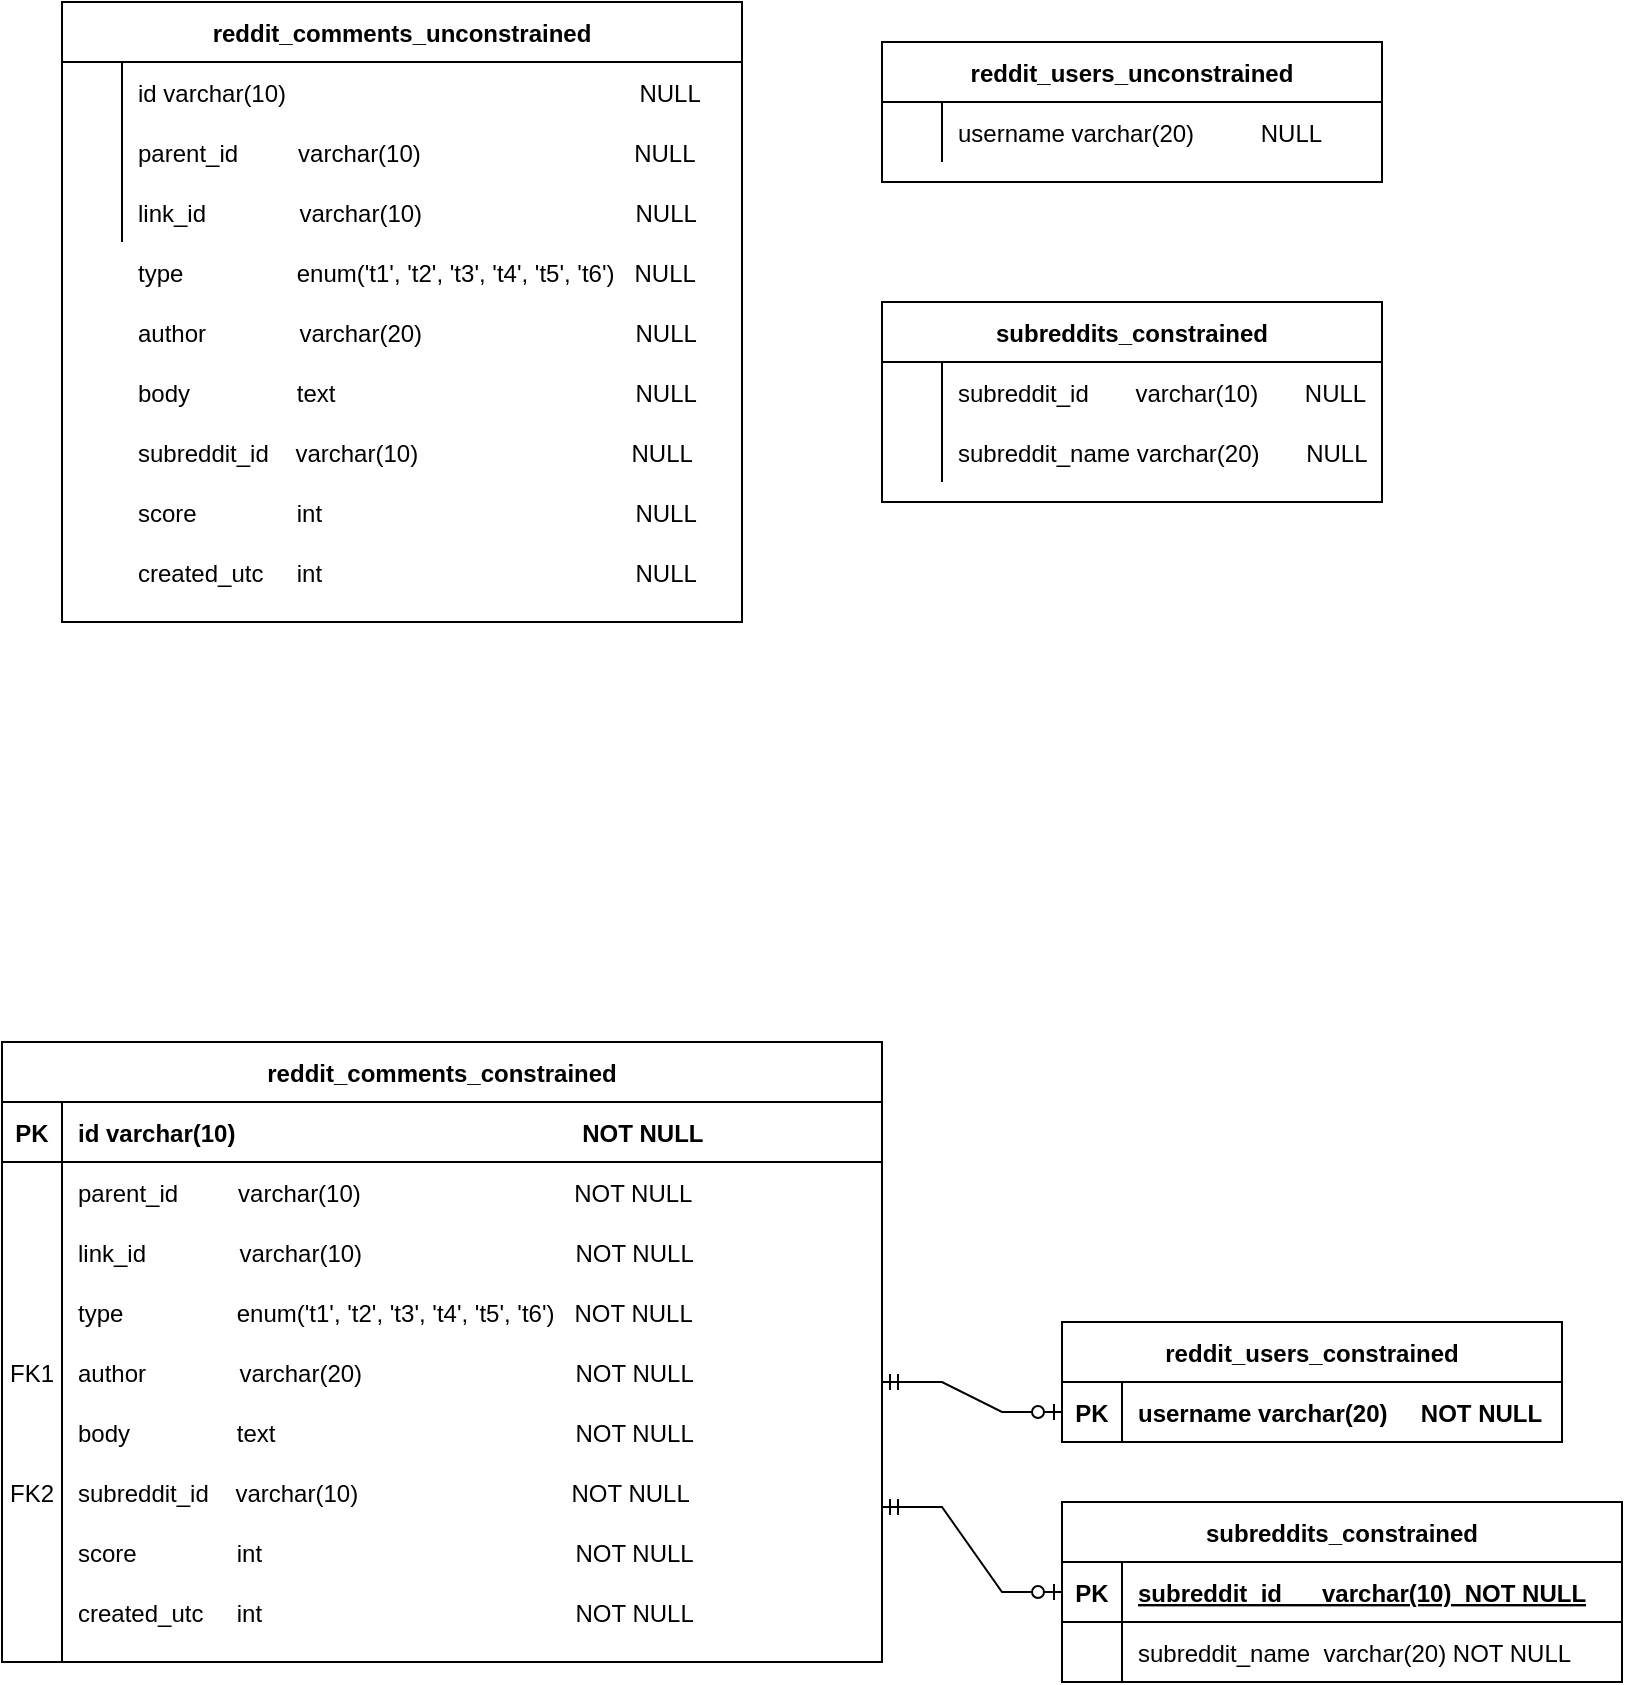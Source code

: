 <mxfile version="16.5.1" type="device"><diagram id="R2lEEEUBdFMjLlhIrx00" name="Page-1"><mxGraphModel dx="813" dy="517" grid="1" gridSize="10" guides="1" tooltips="1" connect="1" arrows="1" fold="1" page="1" pageScale="1" pageWidth="827" pageHeight="1169" math="0" shadow="0" extFonts="Permanent Marker^https://fonts.googleapis.com/css?family=Permanent+Marker"><root><mxCell id="0"/><mxCell id="1" parent="0"/><mxCell id="C-vyLk0tnHw3VtMMgP7b-2" value="reddit_users_unconstrained" style="shape=table;startSize=30;container=1;collapsible=1;childLayout=tableLayout;fixedRows=1;rowLines=0;fontStyle=1;align=center;resizeLast=1;" parent="1" vertex="1"><mxGeometry x="450" y="180" width="250" height="70" as="geometry"><mxRectangle x="450" y="120" width="70" height="30" as="alternateBounds"/></mxGeometry></mxCell><mxCell id="C-vyLk0tnHw3VtMMgP7b-6" value="" style="shape=partialRectangle;collapsible=0;dropTarget=0;pointerEvents=0;fillColor=none;points=[[0,0.5],[1,0.5]];portConstraint=eastwest;top=0;left=0;right=0;bottom=0;" parent="C-vyLk0tnHw3VtMMgP7b-2" vertex="1"><mxGeometry y="30" width="250" height="30" as="geometry"/></mxCell><mxCell id="C-vyLk0tnHw3VtMMgP7b-7" value="" style="shape=partialRectangle;overflow=hidden;connectable=0;fillColor=none;top=0;left=0;bottom=0;right=0;" parent="C-vyLk0tnHw3VtMMgP7b-6" vertex="1"><mxGeometry width="30" height="30" as="geometry"><mxRectangle width="30" height="30" as="alternateBounds"/></mxGeometry></mxCell><mxCell id="C-vyLk0tnHw3VtMMgP7b-8" value="username varchar(20)          NULL" style="shape=partialRectangle;overflow=hidden;connectable=0;fillColor=none;top=0;left=0;bottom=0;right=0;align=left;spacingLeft=6;" parent="C-vyLk0tnHw3VtMMgP7b-6" vertex="1"><mxGeometry x="30" width="220" height="30" as="geometry"><mxRectangle width="220" height="30" as="alternateBounds"/></mxGeometry></mxCell><mxCell id="C-vyLk0tnHw3VtMMgP7b-13" value="subreddits_constrained" style="shape=table;startSize=30;container=1;collapsible=1;childLayout=tableLayout;fixedRows=1;rowLines=0;fontStyle=1;align=center;resizeLast=1;" parent="1" vertex="1"><mxGeometry x="450" y="310" width="250" height="100" as="geometry"/></mxCell><mxCell id="C-vyLk0tnHw3VtMMgP7b-17" value="" style="shape=partialRectangle;collapsible=0;dropTarget=0;pointerEvents=0;fillColor=none;points=[[0,0.5],[1,0.5]];portConstraint=eastwest;top=0;left=0;right=0;bottom=0;" parent="C-vyLk0tnHw3VtMMgP7b-13" vertex="1"><mxGeometry y="30" width="250" height="30" as="geometry"/></mxCell><mxCell id="C-vyLk0tnHw3VtMMgP7b-18" value="" style="shape=partialRectangle;overflow=hidden;connectable=0;fillColor=none;top=0;left=0;bottom=0;right=0;" parent="C-vyLk0tnHw3VtMMgP7b-17" vertex="1"><mxGeometry width="30" height="30" as="geometry"><mxRectangle width="30" height="30" as="alternateBounds"/></mxGeometry></mxCell><mxCell id="C-vyLk0tnHw3VtMMgP7b-19" value="subreddit_id       varchar(10)       NULL" style="shape=partialRectangle;overflow=hidden;connectable=0;fillColor=none;top=0;left=0;bottom=0;right=0;align=left;spacingLeft=6;" parent="C-vyLk0tnHw3VtMMgP7b-17" vertex="1"><mxGeometry x="30" width="220" height="30" as="geometry"><mxRectangle width="220" height="30" as="alternateBounds"/></mxGeometry></mxCell><mxCell id="C-vyLk0tnHw3VtMMgP7b-20" value="" style="shape=partialRectangle;collapsible=0;dropTarget=0;pointerEvents=0;fillColor=none;points=[[0,0.5],[1,0.5]];portConstraint=eastwest;top=0;left=0;right=0;bottom=0;" parent="C-vyLk0tnHw3VtMMgP7b-13" vertex="1"><mxGeometry y="60" width="250" height="30" as="geometry"/></mxCell><mxCell id="C-vyLk0tnHw3VtMMgP7b-21" value="" style="shape=partialRectangle;overflow=hidden;connectable=0;fillColor=none;top=0;left=0;bottom=0;right=0;" parent="C-vyLk0tnHw3VtMMgP7b-20" vertex="1"><mxGeometry width="30" height="30" as="geometry"><mxRectangle width="30" height="30" as="alternateBounds"/></mxGeometry></mxCell><mxCell id="C-vyLk0tnHw3VtMMgP7b-22" value="subreddit_name varchar(20)       NULL" style="shape=partialRectangle;overflow=hidden;connectable=0;fillColor=none;top=0;left=0;bottom=0;right=0;align=left;spacingLeft=6;" parent="C-vyLk0tnHw3VtMMgP7b-20" vertex="1"><mxGeometry x="30" width="220" height="30" as="geometry"><mxRectangle width="220" height="30" as="alternateBounds"/></mxGeometry></mxCell><mxCell id="MEHuid_V_3ORLcTggppK-29" value="reddit_comments_unconstrained" style="shape=table;startSize=30;container=1;collapsible=1;childLayout=tableLayout;fixedRows=1;rowLines=0;fontStyle=1;align=center;resizeLast=1;" parent="1" vertex="1"><mxGeometry x="40" y="160" width="340" height="310.0" as="geometry"/></mxCell><mxCell id="MEHuid_V_3ORLcTggppK-33" value="" style="shape=tableRow;horizontal=0;startSize=0;swimlaneHead=0;swimlaneBody=0;fillColor=none;collapsible=0;dropTarget=0;points=[[0,0.5],[1,0.5]];portConstraint=eastwest;top=0;left=0;right=0;bottom=0;" parent="MEHuid_V_3ORLcTggppK-29" vertex="1"><mxGeometry y="30" width="340" height="30" as="geometry"/></mxCell><mxCell id="MEHuid_V_3ORLcTggppK-34" value="" style="shape=partialRectangle;connectable=0;fillColor=none;top=0;left=0;bottom=0;right=0;editable=1;overflow=hidden;" parent="MEHuid_V_3ORLcTggppK-33" vertex="1"><mxGeometry width="30" height="30" as="geometry"><mxRectangle width="30" height="30" as="alternateBounds"/></mxGeometry></mxCell><mxCell id="MEHuid_V_3ORLcTggppK-35" value="id varchar(10)                                                     NULL" style="shape=partialRectangle;connectable=0;fillColor=none;top=0;left=0;bottom=0;right=0;align=left;spacingLeft=6;overflow=hidden;" parent="MEHuid_V_3ORLcTggppK-33" vertex="1"><mxGeometry x="30" width="310" height="30" as="geometry"><mxRectangle width="310" height="30" as="alternateBounds"/></mxGeometry></mxCell><mxCell id="MEHuid_V_3ORLcTggppK-36" value="" style="shape=tableRow;horizontal=0;startSize=0;swimlaneHead=0;swimlaneBody=0;fillColor=none;collapsible=0;dropTarget=0;points=[[0,0.5],[1,0.5]];portConstraint=eastwest;top=0;left=0;right=0;bottom=0;" parent="MEHuid_V_3ORLcTggppK-29" vertex="1"><mxGeometry y="60" width="340" height="30" as="geometry"/></mxCell><mxCell id="MEHuid_V_3ORLcTggppK-37" value="" style="shape=partialRectangle;connectable=0;fillColor=none;top=0;left=0;bottom=0;right=0;editable=1;overflow=hidden;" parent="MEHuid_V_3ORLcTggppK-36" vertex="1"><mxGeometry width="30" height="30" as="geometry"><mxRectangle width="30" height="30" as="alternateBounds"/></mxGeometry></mxCell><mxCell id="MEHuid_V_3ORLcTggppK-38" value="parent_id         varchar(10)                                NULL" style="shape=partialRectangle;connectable=0;fillColor=none;top=0;left=0;bottom=0;right=0;align=left;spacingLeft=6;overflow=hidden;" parent="MEHuid_V_3ORLcTggppK-36" vertex="1"><mxGeometry x="30" width="310" height="30" as="geometry"><mxRectangle width="310" height="30" as="alternateBounds"/></mxGeometry></mxCell><mxCell id="MEHuid_V_3ORLcTggppK-39" value="" style="shape=tableRow;horizontal=0;startSize=0;swimlaneHead=0;swimlaneBody=0;fillColor=none;collapsible=0;dropTarget=0;points=[[0,0.5],[1,0.5]];portConstraint=eastwest;top=0;left=0;right=0;bottom=0;" parent="MEHuid_V_3ORLcTggppK-29" vertex="1"><mxGeometry y="90" width="340" height="30" as="geometry"/></mxCell><mxCell id="MEHuid_V_3ORLcTggppK-40" value="" style="shape=partialRectangle;connectable=0;fillColor=none;top=0;left=0;bottom=0;right=0;editable=1;overflow=hidden;" parent="MEHuid_V_3ORLcTggppK-39" vertex="1"><mxGeometry width="30" height="30" as="geometry"><mxRectangle width="30" height="30" as="alternateBounds"/></mxGeometry></mxCell><mxCell id="MEHuid_V_3ORLcTggppK-41" value="link_id              varchar(10)                                NULL" style="shape=partialRectangle;connectable=0;fillColor=none;top=0;left=0;bottom=0;right=0;align=left;spacingLeft=6;overflow=hidden;" parent="MEHuid_V_3ORLcTggppK-39" vertex="1"><mxGeometry x="30" width="310" height="30" as="geometry"><mxRectangle width="310" height="30" as="alternateBounds"/></mxGeometry></mxCell><mxCell id="MEHuid_V_3ORLcTggppK-42" value="type                 enum('t1', 't2', 't3', 't4', 't5', 't6')   NULL" style="shape=partialRectangle;connectable=0;fillColor=none;top=0;left=0;bottom=0;right=0;align=left;spacingLeft=6;overflow=hidden;" parent="1" vertex="1"><mxGeometry x="70" y="280" width="310" height="30" as="geometry"><mxRectangle width="150" height="30" as="alternateBounds"/></mxGeometry></mxCell><mxCell id="MEHuid_V_3ORLcTggppK-43" value="author              varchar(20)                                NULL" style="shape=partialRectangle;connectable=0;fillColor=none;top=0;left=0;bottom=0;right=0;align=left;spacingLeft=6;overflow=hidden;" parent="1" vertex="1"><mxGeometry x="70" y="310" width="310" height="30" as="geometry"><mxRectangle width="150" height="30" as="alternateBounds"/></mxGeometry></mxCell><mxCell id="MEHuid_V_3ORLcTggppK-44" value="body                text                                             NULL" style="shape=partialRectangle;connectable=0;fillColor=none;top=0;left=0;bottom=0;right=0;align=left;spacingLeft=6;overflow=hidden;" parent="1" vertex="1"><mxGeometry x="70" y="340" width="310" height="30" as="geometry"><mxRectangle width="150" height="30" as="alternateBounds"/></mxGeometry></mxCell><mxCell id="MEHuid_V_3ORLcTggppK-45" value="subreddit_id    varchar(10)                                NULL" style="shape=partialRectangle;connectable=0;fillColor=none;top=0;left=0;bottom=0;right=0;align=left;spacingLeft=6;overflow=hidden;" parent="1" vertex="1"><mxGeometry x="70" y="370" width="310" height="30" as="geometry"><mxRectangle width="150" height="30" as="alternateBounds"/></mxGeometry></mxCell><mxCell id="MEHuid_V_3ORLcTggppK-46" value="score               int                                               NULL" style="shape=partialRectangle;connectable=0;fillColor=none;top=0;left=0;bottom=0;right=0;align=left;spacingLeft=6;overflow=hidden;" parent="1" vertex="1"><mxGeometry x="70" y="400" width="310" height="30" as="geometry"><mxRectangle width="150" height="30" as="alternateBounds"/></mxGeometry></mxCell><mxCell id="MEHuid_V_3ORLcTggppK-47" value="created_utc     int                                               NULL" style="shape=partialRectangle;connectable=0;fillColor=none;top=0;left=0;bottom=0;right=0;align=left;spacingLeft=6;overflow=hidden;" parent="1" vertex="1"><mxGeometry x="70" y="430" width="310" height="30" as="geometry"><mxRectangle width="150" height="30" as="alternateBounds"/></mxGeometry></mxCell><mxCell id="a6ZWEuH7edV-N-4qzfqi-1" value="reddit_users_constrained" style="shape=table;startSize=30;container=1;collapsible=1;childLayout=tableLayout;fixedRows=1;rowLines=0;fontStyle=1;align=center;resizeLast=1;" parent="1" vertex="1"><mxGeometry x="540" y="820" width="250" height="60" as="geometry"><mxRectangle x="450" y="120" width="70" height="30" as="alternateBounds"/></mxGeometry></mxCell><mxCell id="a6ZWEuH7edV-N-4qzfqi-2" value="" style="shape=partialRectangle;collapsible=0;dropTarget=0;pointerEvents=0;fillColor=none;points=[[0,0.5],[1,0.5]];portConstraint=eastwest;top=0;left=0;right=0;bottom=1;" parent="a6ZWEuH7edV-N-4qzfqi-1" vertex="1"><mxGeometry y="30" width="250" height="30" as="geometry"/></mxCell><mxCell id="a6ZWEuH7edV-N-4qzfqi-3" value="PK" style="shape=partialRectangle;overflow=hidden;connectable=0;fillColor=none;top=0;left=0;bottom=0;right=0;fontStyle=1;" parent="a6ZWEuH7edV-N-4qzfqi-2" vertex="1"><mxGeometry width="30" height="30" as="geometry"><mxRectangle width="30" height="30" as="alternateBounds"/></mxGeometry></mxCell><mxCell id="a6ZWEuH7edV-N-4qzfqi-4" value="" style="shape=partialRectangle;overflow=hidden;connectable=0;fillColor=none;top=0;left=0;bottom=0;right=0;align=left;spacingLeft=6;fontStyle=5;" parent="a6ZWEuH7edV-N-4qzfqi-2" vertex="1"><mxGeometry x="30" width="220" height="30" as="geometry"><mxRectangle width="220" height="30" as="alternateBounds"/></mxGeometry></mxCell><mxCell id="a6ZWEuH7edV-N-4qzfqi-5" value="subreddits_constrained" style="shape=table;startSize=30;container=1;collapsible=1;childLayout=tableLayout;fixedRows=1;rowLines=0;fontStyle=1;align=center;resizeLast=1;" parent="1" vertex="1"><mxGeometry x="540" y="910" width="280" height="90" as="geometry"/></mxCell><mxCell id="a6ZWEuH7edV-N-4qzfqi-6" value="" style="shape=partialRectangle;collapsible=0;dropTarget=0;pointerEvents=0;fillColor=none;points=[[0,0.5],[1,0.5]];portConstraint=eastwest;top=0;left=0;right=0;bottom=1;" parent="a6ZWEuH7edV-N-4qzfqi-5" vertex="1"><mxGeometry y="30" width="280" height="30" as="geometry"/></mxCell><mxCell id="a6ZWEuH7edV-N-4qzfqi-7" value="PK" style="shape=partialRectangle;overflow=hidden;connectable=0;fillColor=none;top=0;left=0;bottom=0;right=0;fontStyle=1;" parent="a6ZWEuH7edV-N-4qzfqi-6" vertex="1"><mxGeometry width="30" height="30" as="geometry"><mxRectangle width="30" height="30" as="alternateBounds"/></mxGeometry></mxCell><mxCell id="a6ZWEuH7edV-N-4qzfqi-8" value="subreddit_id      varchar(10)  NOT NULL" style="shape=partialRectangle;overflow=hidden;connectable=0;fillColor=none;top=0;left=0;bottom=0;right=0;align=left;spacingLeft=6;fontStyle=5;" parent="a6ZWEuH7edV-N-4qzfqi-6" vertex="1"><mxGeometry x="30" width="250" height="30" as="geometry"><mxRectangle width="250" height="30" as="alternateBounds"/></mxGeometry></mxCell><mxCell id="a6ZWEuH7edV-N-4qzfqi-9" value="" style="shape=partialRectangle;collapsible=0;dropTarget=0;pointerEvents=0;fillColor=none;points=[[0,0.5],[1,0.5]];portConstraint=eastwest;top=0;left=0;right=0;bottom=0;" parent="a6ZWEuH7edV-N-4qzfqi-5" vertex="1"><mxGeometry y="60" width="280" height="30" as="geometry"/></mxCell><mxCell id="a6ZWEuH7edV-N-4qzfqi-10" value="" style="shape=partialRectangle;overflow=hidden;connectable=0;fillColor=none;top=0;left=0;bottom=0;right=0;" parent="a6ZWEuH7edV-N-4qzfqi-9" vertex="1"><mxGeometry width="30" height="30" as="geometry"><mxRectangle width="30" height="30" as="alternateBounds"/></mxGeometry></mxCell><mxCell id="a6ZWEuH7edV-N-4qzfqi-11" value="subreddit_name  varchar(20) NOT NULL" style="shape=partialRectangle;overflow=hidden;connectable=0;fillColor=none;top=0;left=0;bottom=0;right=0;align=left;spacingLeft=6;" parent="a6ZWEuH7edV-N-4qzfqi-9" vertex="1"><mxGeometry x="30" width="250" height="30" as="geometry"><mxRectangle width="250" height="30" as="alternateBounds"/></mxGeometry></mxCell><mxCell id="a6ZWEuH7edV-N-4qzfqi-12" value="reddit_comments_constrained" style="shape=table;startSize=30;container=1;collapsible=1;childLayout=tableLayout;fixedRows=1;rowLines=0;fontStyle=1;align=center;resizeLast=1;" parent="1" vertex="1"><mxGeometry x="10" y="680" width="440.0" height="310" as="geometry"/></mxCell><mxCell id="a6ZWEuH7edV-N-4qzfqi-13" value="" style="shape=tableRow;horizontal=0;startSize=0;swimlaneHead=0;swimlaneBody=0;fillColor=none;collapsible=0;dropTarget=0;points=[[0,0.5],[1,0.5]];portConstraint=eastwest;top=0;left=0;right=0;bottom=1;" parent="a6ZWEuH7edV-N-4qzfqi-12" vertex="1"><mxGeometry y="30" width="440.0" height="30" as="geometry"/></mxCell><mxCell id="a6ZWEuH7edV-N-4qzfqi-14" value="PK" style="shape=partialRectangle;connectable=0;fillColor=none;top=0;left=0;bottom=0;right=0;fontStyle=1;overflow=hidden;" parent="a6ZWEuH7edV-N-4qzfqi-13" vertex="1"><mxGeometry width="30" height="30" as="geometry"><mxRectangle width="30" height="30" as="alternateBounds"/></mxGeometry></mxCell><mxCell id="a6ZWEuH7edV-N-4qzfqi-15" value="" style="shape=partialRectangle;connectable=0;fillColor=none;top=0;left=0;bottom=0;right=0;align=left;spacingLeft=6;fontStyle=5;overflow=hidden;" parent="a6ZWEuH7edV-N-4qzfqi-13" vertex="1"><mxGeometry x="30" width="410.0" height="30" as="geometry"><mxRectangle width="410.0" height="30" as="alternateBounds"/></mxGeometry></mxCell><mxCell id="a6ZWEuH7edV-N-4qzfqi-16" value="" style="shape=tableRow;horizontal=0;startSize=0;swimlaneHead=0;swimlaneBody=0;fillColor=none;collapsible=0;dropTarget=0;points=[[0,0.5],[1,0.5]];portConstraint=eastwest;top=0;left=0;right=0;bottom=0;" parent="a6ZWEuH7edV-N-4qzfqi-12" vertex="1"><mxGeometry y="60" width="440.0" height="30" as="geometry"/></mxCell><mxCell id="a6ZWEuH7edV-N-4qzfqi-17" value="" style="shape=partialRectangle;connectable=0;fillColor=none;top=0;left=0;bottom=0;right=0;editable=1;overflow=hidden;" parent="a6ZWEuH7edV-N-4qzfqi-16" vertex="1"><mxGeometry width="30" height="30" as="geometry"><mxRectangle width="30" height="30" as="alternateBounds"/></mxGeometry></mxCell><mxCell id="a6ZWEuH7edV-N-4qzfqi-18" value="parent_id         varchar(10)                                NOT NULL" style="shape=partialRectangle;connectable=0;fillColor=none;top=0;left=0;bottom=0;right=0;align=left;spacingLeft=6;overflow=hidden;" parent="a6ZWEuH7edV-N-4qzfqi-16" vertex="1"><mxGeometry x="30" width="410.0" height="30" as="geometry"><mxRectangle width="410.0" height="30" as="alternateBounds"/></mxGeometry></mxCell><mxCell id="a6ZWEuH7edV-N-4qzfqi-19" value="" style="shape=tableRow;horizontal=0;startSize=0;swimlaneHead=0;swimlaneBody=0;fillColor=none;collapsible=0;dropTarget=0;points=[[0,0.5],[1,0.5]];portConstraint=eastwest;top=0;left=0;right=0;bottom=0;" parent="a6ZWEuH7edV-N-4qzfqi-12" vertex="1"><mxGeometry y="90" width="440.0" height="30" as="geometry"/></mxCell><mxCell id="a6ZWEuH7edV-N-4qzfqi-20" value="" style="shape=partialRectangle;connectable=0;fillColor=none;top=0;left=0;bottom=0;right=0;editable=1;overflow=hidden;" parent="a6ZWEuH7edV-N-4qzfqi-19" vertex="1"><mxGeometry width="30" height="30" as="geometry"><mxRectangle width="30" height="30" as="alternateBounds"/></mxGeometry></mxCell><mxCell id="a6ZWEuH7edV-N-4qzfqi-21" value="link_id              varchar(10)                                NOT NULL" style="shape=partialRectangle;connectable=0;fillColor=none;top=0;left=0;bottom=0;right=0;align=left;spacingLeft=6;overflow=hidden;" parent="a6ZWEuH7edV-N-4qzfqi-19" vertex="1"><mxGeometry x="30" width="410.0" height="30" as="geometry"><mxRectangle width="410.0" height="30" as="alternateBounds"/></mxGeometry></mxCell><mxCell id="a6ZWEuH7edV-N-4qzfqi-22" value="type                 enum('t1', 't2', 't3', 't4', 't5', 't6')   NOT NULL" style="shape=partialRectangle;connectable=0;fillColor=none;top=0;left=0;bottom=0;right=0;align=left;spacingLeft=6;overflow=hidden;" parent="1" vertex="1"><mxGeometry x="40" y="800" width="330" height="30" as="geometry"><mxRectangle width="150" height="30" as="alternateBounds"/></mxGeometry></mxCell><mxCell id="a6ZWEuH7edV-N-4qzfqi-23" value="author              varchar(20)                                NOT NULL" style="shape=partialRectangle;connectable=0;fillColor=none;top=0;left=0;bottom=0;right=0;align=left;spacingLeft=6;overflow=hidden;" parent="1" vertex="1"><mxGeometry x="40" y="830" width="360" height="30" as="geometry"><mxRectangle width="150" height="30" as="alternateBounds"/></mxGeometry></mxCell><mxCell id="a6ZWEuH7edV-N-4qzfqi-24" value="body                text                                             NOT NULL" style="shape=partialRectangle;connectable=0;fillColor=none;top=0;left=0;bottom=0;right=0;align=left;spacingLeft=6;overflow=hidden;" parent="1" vertex="1"><mxGeometry x="40" y="860" width="350" height="30" as="geometry"><mxRectangle width="150" height="30" as="alternateBounds"/></mxGeometry></mxCell><mxCell id="a6ZWEuH7edV-N-4qzfqi-25" value="subreddit_id    varchar(10)                                NOT NULL" style="shape=partialRectangle;connectable=0;fillColor=none;top=0;left=0;bottom=0;right=0;align=left;spacingLeft=6;overflow=hidden;" parent="1" vertex="1"><mxGeometry x="40" y="890" width="350" height="30" as="geometry"><mxRectangle width="150" height="30" as="alternateBounds"/></mxGeometry></mxCell><mxCell id="a6ZWEuH7edV-N-4qzfqi-26" value="score               int                                               NOT NULL" style="shape=partialRectangle;connectable=0;fillColor=none;top=0;left=0;bottom=0;right=0;align=left;spacingLeft=6;overflow=hidden;" parent="1" vertex="1"><mxGeometry x="40" y="920" width="340" height="30" as="geometry"><mxRectangle width="150" height="30" as="alternateBounds"/></mxGeometry></mxCell><mxCell id="a6ZWEuH7edV-N-4qzfqi-27" value="created_utc     int                                               NOT NULL" style="shape=partialRectangle;connectable=0;fillColor=none;top=0;left=0;bottom=0;right=0;align=left;spacingLeft=6;overflow=hidden;" parent="1" vertex="1"><mxGeometry x="40" y="950" width="360" height="30" as="geometry"><mxRectangle width="150" height="30" as="alternateBounds"/></mxGeometry></mxCell><mxCell id="a6ZWEuH7edV-N-4qzfqi-28" value="id varchar(10)                                                    NOT NULL" style="shape=partialRectangle;connectable=0;fillColor=none;top=0;left=0;bottom=0;right=0;align=left;spacingLeft=6;overflow=hidden;fontStyle=1" parent="1" vertex="1"><mxGeometry x="40" y="710" width="370" height="30" as="geometry"><mxRectangle width="370" height="30" as="alternateBounds"/></mxGeometry></mxCell><mxCell id="a6ZWEuH7edV-N-4qzfqi-29" value="" style="edgeStyle=entityRelationEdgeStyle;fontSize=12;html=1;endArrow=ERzeroToOne;startArrow=ERmandOne;rounded=0;entryX=0;entryY=0.5;entryDx=0;entryDy=0;" parent="1" target="a6ZWEuH7edV-N-4qzfqi-2" edge="1"><mxGeometry width="100" height="100" relative="1" as="geometry"><mxPoint x="450" y="850" as="sourcePoint"/><mxPoint x="525" y="750" as="targetPoint"/></mxGeometry></mxCell><mxCell id="a6ZWEuH7edV-N-4qzfqi-30" value="FK1" style="shape=partialRectangle;connectable=0;fillColor=none;top=0;left=0;bottom=0;right=0;editable=1;overflow=hidden;" parent="1" vertex="1"><mxGeometry x="10" y="830" width="30" height="30" as="geometry"><mxRectangle width="30" height="30" as="alternateBounds"/></mxGeometry></mxCell><mxCell id="a6ZWEuH7edV-N-4qzfqi-31" value="username varchar(20)     NOT NULL" style="shape=partialRectangle;overflow=hidden;connectable=0;fillColor=none;top=0;left=0;bottom=0;right=0;align=left;spacingLeft=6;fontStyle=1" parent="1" vertex="1"><mxGeometry x="570" y="850" width="220" height="30" as="geometry"><mxRectangle width="220" height="30" as="alternateBounds"/></mxGeometry></mxCell><mxCell id="a6ZWEuH7edV-N-4qzfqi-32" value="FK2" style="shape=partialRectangle;connectable=0;fillColor=none;top=0;left=0;bottom=0;right=0;editable=1;overflow=hidden;" parent="1" vertex="1"><mxGeometry x="10" y="890" width="30" height="30" as="geometry"><mxRectangle width="30" height="30" as="alternateBounds"/></mxGeometry></mxCell><mxCell id="a6ZWEuH7edV-N-4qzfqi-33" value="" style="edgeStyle=entityRelationEdgeStyle;fontSize=12;html=1;endArrow=ERzeroToOne;startArrow=ERmandOne;rounded=0;entryX=0;entryY=0.5;entryDx=0;entryDy=0;exitX=1;exitY=0.75;exitDx=0;exitDy=0;" parent="1" source="a6ZWEuH7edV-N-4qzfqi-12" target="a6ZWEuH7edV-N-4qzfqi-6" edge="1"><mxGeometry width="100" height="100" relative="1" as="geometry"><mxPoint x="425" y="935.0" as="sourcePoint"/><mxPoint x="515" y="950.0" as="targetPoint"/></mxGeometry></mxCell><mxCell id="a6ZWEuH7edV-N-4qzfqi-34" value="" style="endArrow=none;html=1;rounded=0;" parent="1" edge="1"><mxGeometry width="50" height="50" relative="1" as="geometry"><mxPoint x="40" y="990" as="sourcePoint"/><mxPoint x="40" y="800" as="targetPoint"/></mxGeometry></mxCell></root></mxGraphModel></diagram></mxfile>